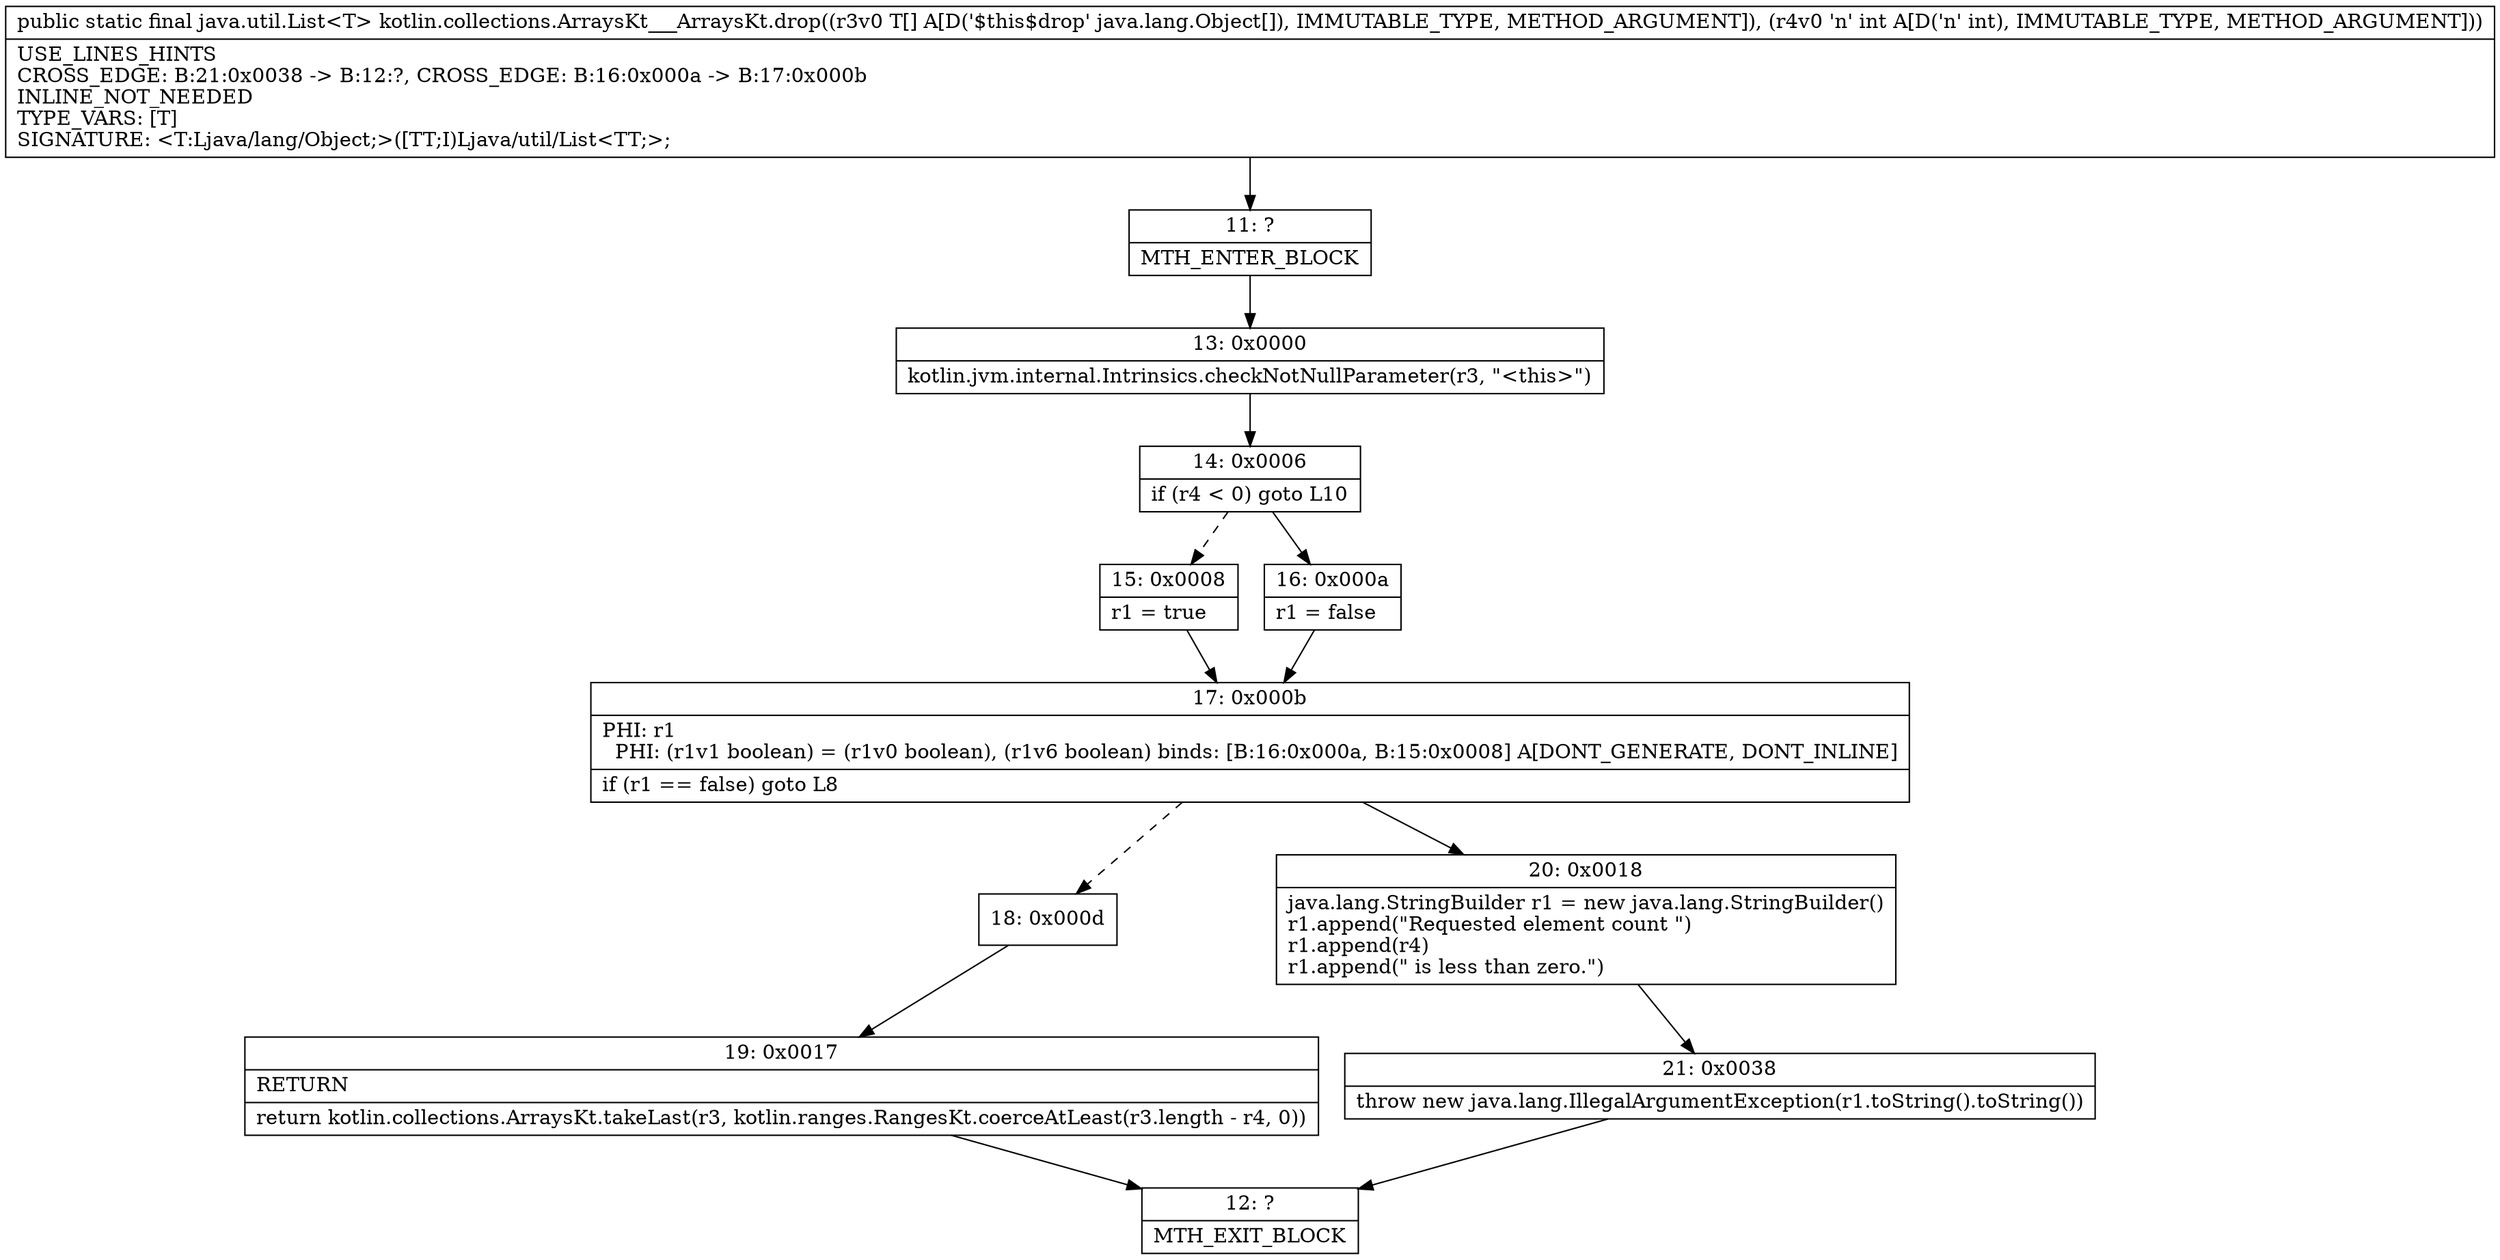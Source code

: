 digraph "CFG forkotlin.collections.ArraysKt___ArraysKt.drop([Ljava\/lang\/Object;I)Ljava\/util\/List;" {
Node_11 [shape=record,label="{11\:\ ?|MTH_ENTER_BLOCK\l}"];
Node_13 [shape=record,label="{13\:\ 0x0000|kotlin.jvm.internal.Intrinsics.checkNotNullParameter(r3, \"\<this\>\")\l}"];
Node_14 [shape=record,label="{14\:\ 0x0006|if (r4 \< 0) goto L10\l}"];
Node_15 [shape=record,label="{15\:\ 0x0008|r1 = true\l}"];
Node_17 [shape=record,label="{17\:\ 0x000b|PHI: r1 \l  PHI: (r1v1 boolean) = (r1v0 boolean), (r1v6 boolean) binds: [B:16:0x000a, B:15:0x0008] A[DONT_GENERATE, DONT_INLINE]\l|if (r1 == false) goto L8\l}"];
Node_18 [shape=record,label="{18\:\ 0x000d}"];
Node_19 [shape=record,label="{19\:\ 0x0017|RETURN\l|return kotlin.collections.ArraysKt.takeLast(r3, kotlin.ranges.RangesKt.coerceAtLeast(r3.length \- r4, 0))\l}"];
Node_12 [shape=record,label="{12\:\ ?|MTH_EXIT_BLOCK\l}"];
Node_20 [shape=record,label="{20\:\ 0x0018|java.lang.StringBuilder r1 = new java.lang.StringBuilder()\lr1.append(\"Requested element count \")\lr1.append(r4)\lr1.append(\" is less than zero.\")\l}"];
Node_21 [shape=record,label="{21\:\ 0x0038|throw new java.lang.IllegalArgumentException(r1.toString().toString())\l}"];
Node_16 [shape=record,label="{16\:\ 0x000a|r1 = false\l}"];
MethodNode[shape=record,label="{public static final java.util.List\<T\> kotlin.collections.ArraysKt___ArraysKt.drop((r3v0 T[] A[D('$this$drop' java.lang.Object[]), IMMUTABLE_TYPE, METHOD_ARGUMENT]), (r4v0 'n' int A[D('n' int), IMMUTABLE_TYPE, METHOD_ARGUMENT]))  | USE_LINES_HINTS\lCROSS_EDGE: B:21:0x0038 \-\> B:12:?, CROSS_EDGE: B:16:0x000a \-\> B:17:0x000b\lINLINE_NOT_NEEDED\lTYPE_VARS: [T]\lSIGNATURE: \<T:Ljava\/lang\/Object;\>([TT;I)Ljava\/util\/List\<TT;\>;\l}"];
MethodNode -> Node_11;Node_11 -> Node_13;
Node_13 -> Node_14;
Node_14 -> Node_15[style=dashed];
Node_14 -> Node_16;
Node_15 -> Node_17;
Node_17 -> Node_18[style=dashed];
Node_17 -> Node_20;
Node_18 -> Node_19;
Node_19 -> Node_12;
Node_20 -> Node_21;
Node_21 -> Node_12;
Node_16 -> Node_17;
}

